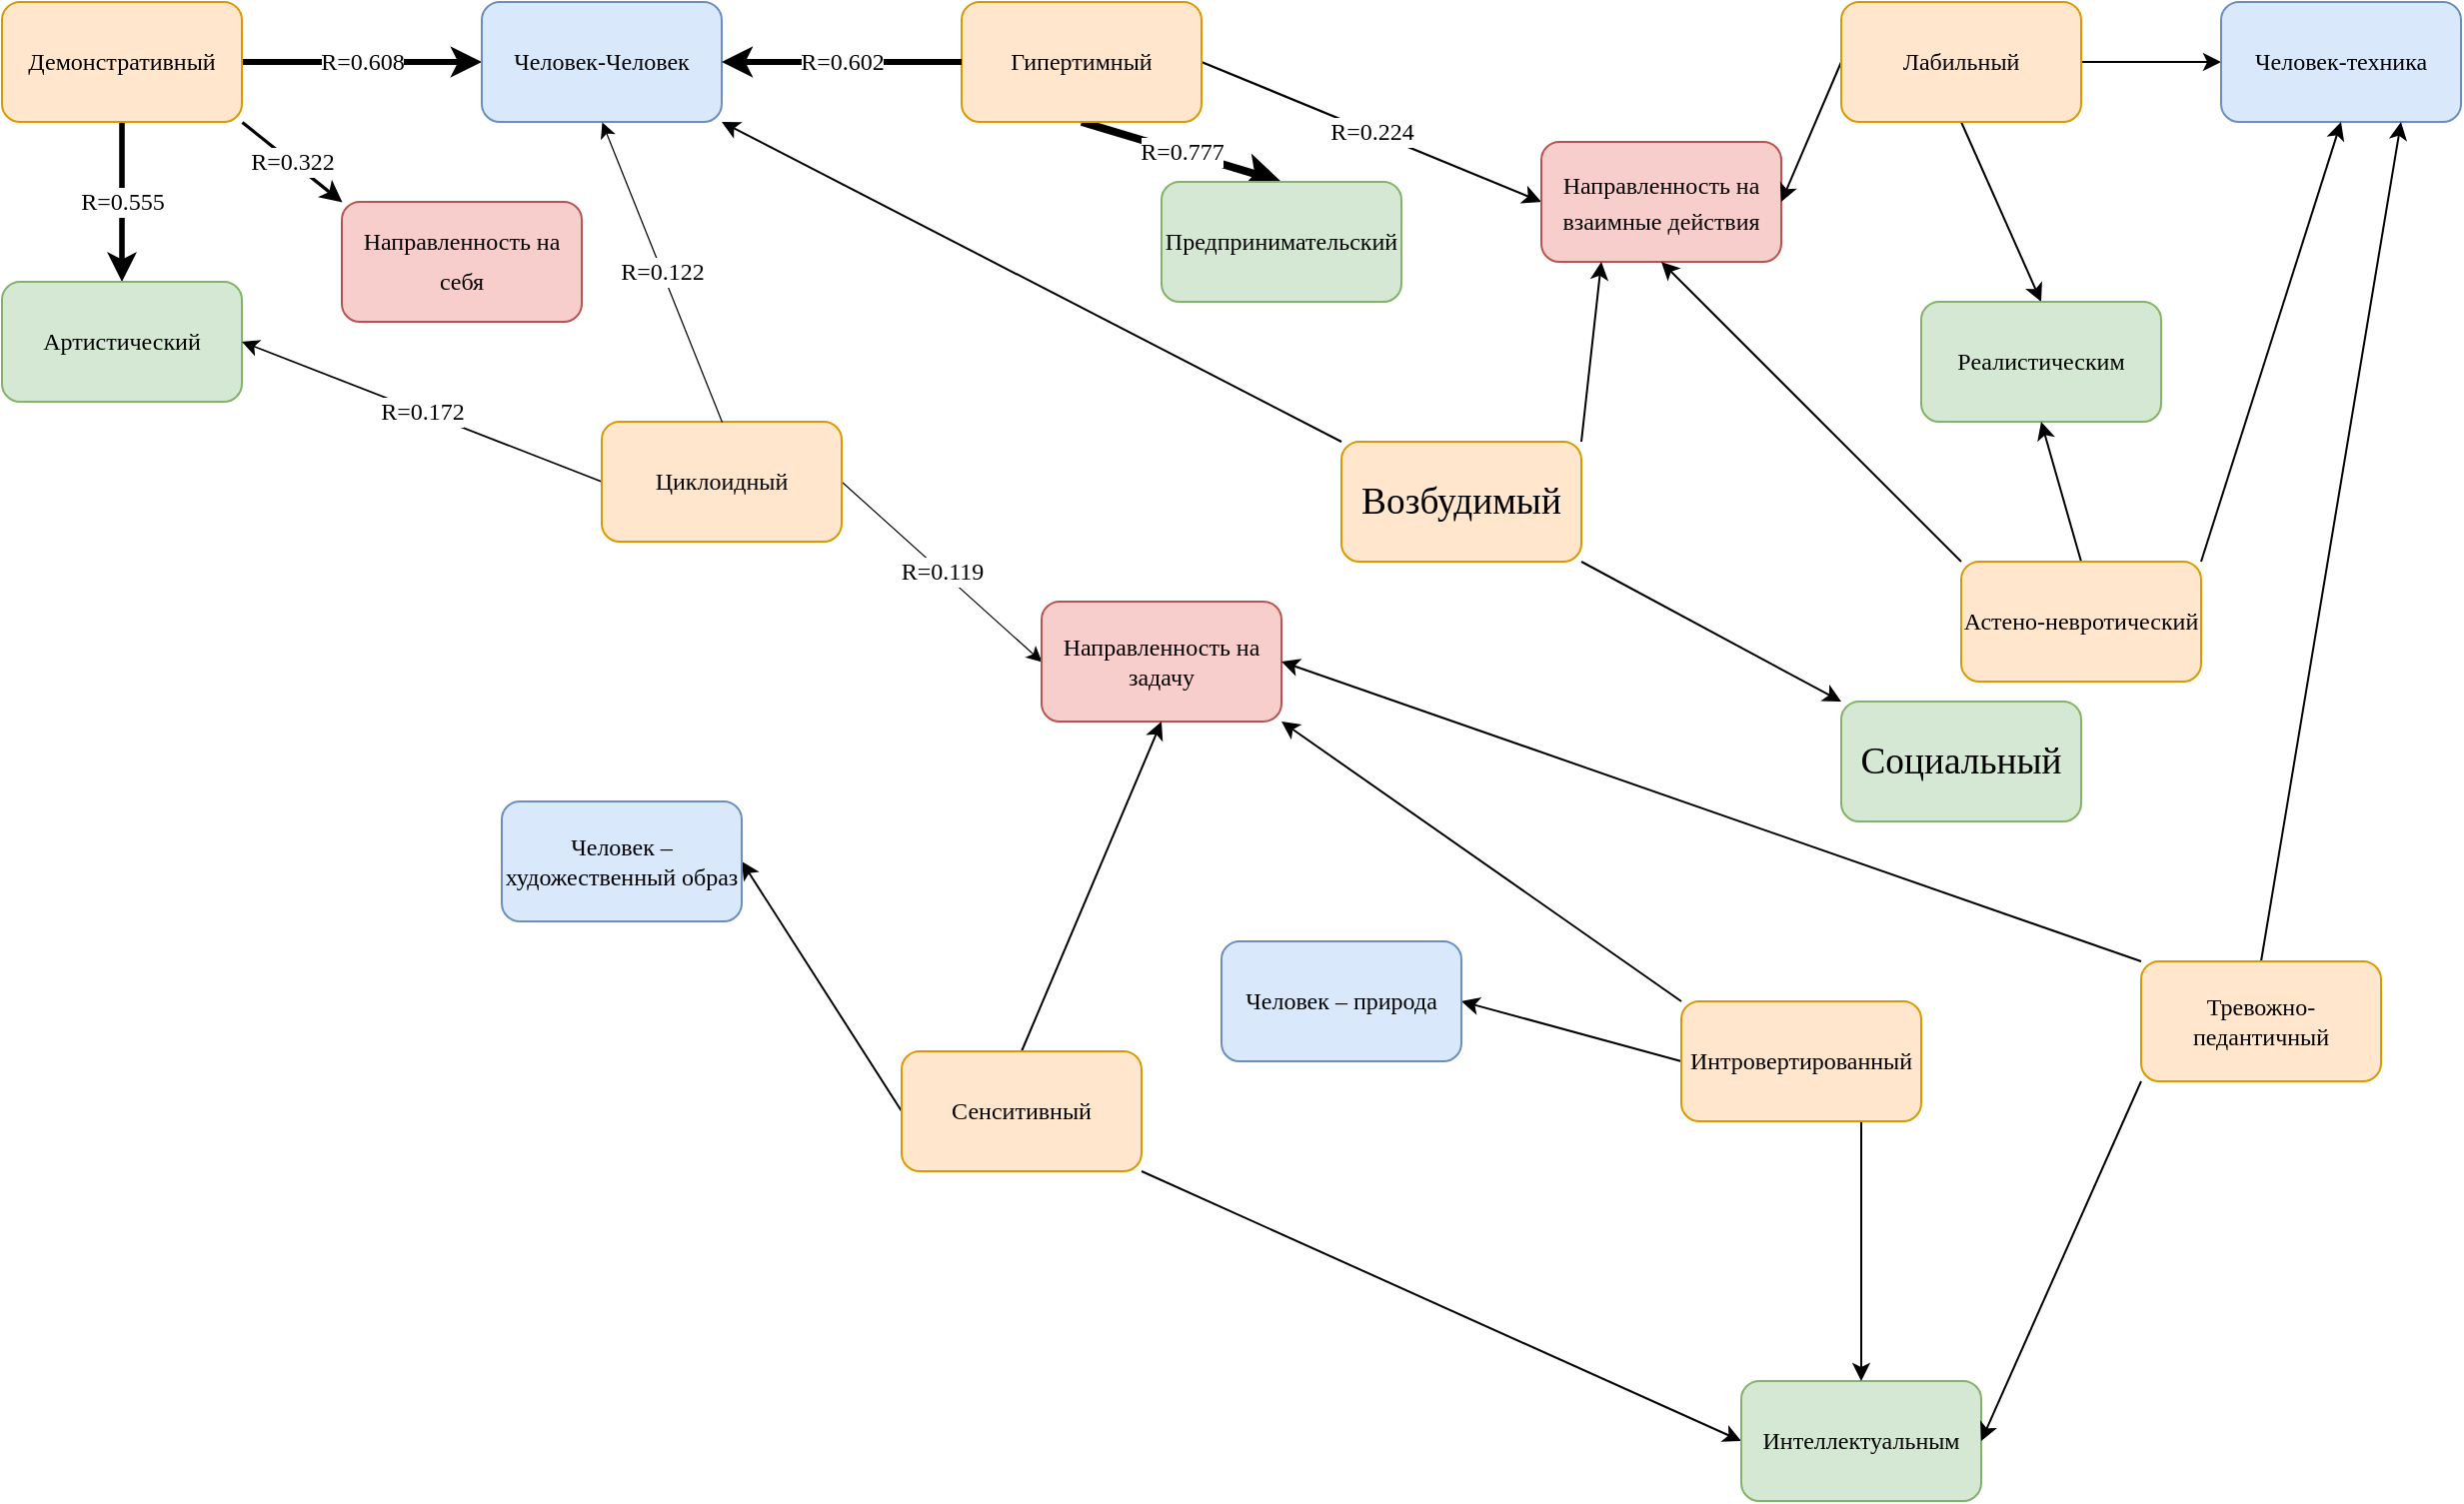 <mxfile version="27.0.2">
  <diagram name="Страница — 1" id="1lgbH9x4u3ROzhYAGhE-">
    <mxGraphModel dx="1278" dy="915" grid="1" gridSize="10" guides="1" tooltips="1" connect="1" arrows="1" fold="1" page="1" pageScale="1" pageWidth="827" pageHeight="1169" math="0" shadow="0">
      <root>
        <mxCell id="0" />
        <mxCell id="1" parent="0" />
        <mxCell id="H34q3096vW5ZRXHq4TRd-3" value="R=0.608" style="rounded=0;orthogonalLoop=1;jettySize=auto;html=1;fontFamily=Times New Roman;fontSize=12;strokeWidth=3.04;strokeColor=default;" edge="1" parent="1" source="H34q3096vW5ZRXHq4TRd-1" target="H34q3096vW5ZRXHq4TRd-2">
          <mxGeometry relative="1" as="geometry" />
        </mxCell>
        <mxCell id="H34q3096vW5ZRXHq4TRd-5" value="R=0.555" style="rounded=0;orthogonalLoop=1;jettySize=auto;html=1;strokeWidth=2.775;fontFamily=Times New Roman;fontSize=12;strokeColor=default;" edge="1" parent="1" source="H34q3096vW5ZRXHq4TRd-1" target="H34q3096vW5ZRXHq4TRd-4">
          <mxGeometry relative="1" as="geometry" />
        </mxCell>
        <mxCell id="H34q3096vW5ZRXHq4TRd-1" value="&lt;span style=&quot;text-align: start; line-height: 19.973px;&quot;&gt;&lt;font&gt;Демонстративный&lt;/font&gt;&lt;/span&gt;&lt;span style=&quot;text-align: start;&quot;&gt;&lt;/span&gt;" style="rounded=1;whiteSpace=wrap;html=1;fontFamily=Times New Roman;fontSize=12;fillColor=#ffe6cc;strokeColor=#d79b00;" vertex="1" parent="1">
          <mxGeometry width="120" height="60" as="geometry" />
        </mxCell>
        <mxCell id="H34q3096vW5ZRXHq4TRd-2" value="Человек-Человек" style="whiteSpace=wrap;html=1;rounded=1;fontFamily=Times New Roman;fontSize=12;fillColor=#dae8fc;strokeColor=#6c8ebf;" vertex="1" parent="1">
          <mxGeometry x="240" width="120" height="60" as="geometry" />
        </mxCell>
        <mxCell id="H34q3096vW5ZRXHq4TRd-23" style="edgeStyle=orthogonalEdgeStyle;rounded=0;orthogonalLoop=1;jettySize=auto;html=1;exitX=0.5;exitY=1;exitDx=0;exitDy=0;fontSize=12;fontFamily=Times New Roman;" edge="1" parent="1" source="H34q3096vW5ZRXHq4TRd-4">
          <mxGeometry relative="1" as="geometry">
            <mxPoint x="59.737" y="200.316" as="targetPoint" />
          </mxGeometry>
        </mxCell>
        <mxCell id="H34q3096vW5ZRXHq4TRd-4" value="&lt;br&gt;&lt;span&gt;&lt;font&gt;Артистический&lt;/font&gt;&lt;/span&gt;&lt;div&gt;&lt;br&gt;&lt;/div&gt;" style="whiteSpace=wrap;html=1;fontFamily=Times New Roman;fillColor=#d5e8d4;strokeColor=#82b366;rounded=1;fontSize=12;" vertex="1" parent="1">
          <mxGeometry y="140" width="120" height="60" as="geometry" />
        </mxCell>
        <mxCell id="H34q3096vW5ZRXHq4TRd-7" value="R=0.322" style="endArrow=classic;html=1;rounded=0;exitX=1;exitY=1;exitDx=0;exitDy=0;entryX=0;entryY=0;entryDx=0;entryDy=0;strokeWidth=1.61;fontFamily=Times New Roman;fontSize=12;strokeColor=default;" edge="1" parent="1" source="H34q3096vW5ZRXHq4TRd-1" target="H34q3096vW5ZRXHq4TRd-8">
          <mxGeometry width="50" height="50" relative="1" as="geometry">
            <mxPoint x="350" y="300" as="sourcePoint" />
            <mxPoint x="240" y="120" as="targetPoint" />
          </mxGeometry>
        </mxCell>
        <mxCell id="H34q3096vW5ZRXHq4TRd-8" value="&lt;span style=&quot;text-align: start; line-height: 19.973px;&quot;&gt;&lt;font&gt;Направленность на себя&lt;/font&gt;&lt;/span&gt;&lt;span style=&quot;text-align: start;&quot;&gt;&lt;/span&gt;" style="rounded=1;whiteSpace=wrap;html=1;fillColor=#f8cecc;strokeColor=#b85450;fontFamily=Times New Roman;fontSize=12;" vertex="1" parent="1">
          <mxGeometry x="170" y="100" width="120" height="60" as="geometry" />
        </mxCell>
        <mxCell id="H34q3096vW5ZRXHq4TRd-13" value="R=0.777" style="rounded=0;orthogonalLoop=1;jettySize=auto;html=1;exitX=0.5;exitY=1;exitDx=0;exitDy=0;entryX=0.5;entryY=0;entryDx=0;entryDy=0;strokeWidth=3.885;fontFamily=Times New Roman;fontSize=12;strokeColor=default;" edge="1" parent="1" source="H34q3096vW5ZRXHq4TRd-10" target="H34q3096vW5ZRXHq4TRd-12">
          <mxGeometry relative="1" as="geometry" />
        </mxCell>
        <mxCell id="H34q3096vW5ZRXHq4TRd-16" value="R=0.224" style="rounded=0;orthogonalLoop=1;jettySize=auto;html=1;exitX=1;exitY=0.5;exitDx=0;exitDy=0;entryX=0;entryY=0.5;entryDx=0;entryDy=0;strokeWidth=1.12;fontFamily=Times New Roman;fontSize=12;strokeColor=default;" edge="1" parent="1" source="H34q3096vW5ZRXHq4TRd-10" target="H34q3096vW5ZRXHq4TRd-15">
          <mxGeometry relative="1" as="geometry" />
        </mxCell>
        <mxCell id="H34q3096vW5ZRXHq4TRd-10" value="&lt;br&gt;&lt;span&gt;Гипертимный&lt;/span&gt;&lt;div&gt;&lt;br&gt;&lt;/div&gt;" style="rounded=1;whiteSpace=wrap;html=1;fillColor=#ffe6cc;strokeColor=#d79b00;fontFamily=Times New Roman;fontSize=12;" vertex="1" parent="1">
          <mxGeometry x="480" width="120" height="60" as="geometry" />
        </mxCell>
        <mxCell id="H34q3096vW5ZRXHq4TRd-11" value="R=0.602" style="endArrow=classic;html=1;rounded=0;exitX=0;exitY=0.5;exitDx=0;exitDy=0;strokeWidth=3.01;fontFamily=Times New Roman;fontSize=12;strokeColor=default;" edge="1" parent="1" source="H34q3096vW5ZRXHq4TRd-10" target="H34q3096vW5ZRXHq4TRd-2">
          <mxGeometry width="50" height="50" relative="1" as="geometry">
            <mxPoint x="340" y="260" as="sourcePoint" />
            <mxPoint x="390" y="210" as="targetPoint" />
          </mxGeometry>
        </mxCell>
        <mxCell id="H34q3096vW5ZRXHq4TRd-12" value="&lt;br&gt;&lt;span&gt;Предпринимательский&lt;/span&gt;&lt;div&gt;&lt;br&gt;&lt;/div&gt;" style="rounded=1;whiteSpace=wrap;html=1;fillColor=#d5e8d4;strokeColor=#82b366;fontFamily=Times New Roman;fontSize=12;" vertex="1" parent="1">
          <mxGeometry x="580" y="90" width="120" height="60" as="geometry" />
        </mxCell>
        <mxCell id="H34q3096vW5ZRXHq4TRd-15" value="&lt;span style=&quot;text-align: start; line-height: 19.973px;&quot;&gt;Н&lt;/span&gt;&lt;span style=&quot;text-align: start; background-color: transparent;&quot;&gt;аправленность на взаимные действия&lt;/span&gt;&lt;div&gt;&lt;span style=&quot;text-align: start;&quot;&gt;&lt;/span&gt;&lt;/div&gt;" style="rounded=1;whiteSpace=wrap;html=1;fillColor=#f8cecc;strokeColor=#b85450;fontFamily=Times New Roman;fontSize=12;" vertex="1" parent="1">
          <mxGeometry x="770" y="70" width="120" height="60" as="geometry" />
        </mxCell>
        <mxCell id="H34q3096vW5ZRXHq4TRd-18" value="R=0.172" style="rounded=0;orthogonalLoop=1;jettySize=auto;html=1;exitX=0;exitY=0.5;exitDx=0;exitDy=0;entryX=1;entryY=0.5;entryDx=0;entryDy=0;strokeColor=default;strokeWidth=0.86;fontSize=12;fontFamily=Times New Roman;" edge="1" parent="1" source="H34q3096vW5ZRXHq4TRd-17" target="H34q3096vW5ZRXHq4TRd-4">
          <mxGeometry relative="1" as="geometry" />
        </mxCell>
        <mxCell id="H34q3096vW5ZRXHq4TRd-21" value="R=0.119" style="rounded=0;orthogonalLoop=1;jettySize=auto;html=1;exitX=1;exitY=0.5;exitDx=0;exitDy=0;entryX=0;entryY=0.5;entryDx=0;entryDy=0;strokeColor=default;strokeWidth=0.595;fontSize=12;fontFamily=Times New Roman;" edge="1" parent="1" source="H34q3096vW5ZRXHq4TRd-17" target="H34q3096vW5ZRXHq4TRd-20">
          <mxGeometry relative="1" as="geometry" />
        </mxCell>
        <mxCell id="H34q3096vW5ZRXHq4TRd-17" value="&lt;br&gt;&lt;span&gt;Циклоидный&lt;/span&gt;&lt;div&gt;&lt;br&gt;&lt;/div&gt;" style="rounded=1;whiteSpace=wrap;html=1;fillColor=#ffe6cc;strokeColor=#d79b00;fontSize=12;fontFamily=Times New Roman;" vertex="1" parent="1">
          <mxGeometry x="300" y="210" width="120" height="60" as="geometry" />
        </mxCell>
        <mxCell id="H34q3096vW5ZRXHq4TRd-19" value="R=0.122" style="endArrow=classic;html=1;rounded=0;exitX=0.5;exitY=0;exitDx=0;exitDy=0;entryX=0.5;entryY=1;entryDx=0;entryDy=0;strokeColor=default;strokeWidth=0.61;fontSize=12;fontFamily=Times New Roman;" edge="1" parent="1" source="H34q3096vW5ZRXHq4TRd-17" target="H34q3096vW5ZRXHq4TRd-2">
          <mxGeometry width="50" height="50" relative="1" as="geometry">
            <mxPoint x="60" y="300" as="sourcePoint" />
            <mxPoint x="110" y="250" as="targetPoint" />
          </mxGeometry>
        </mxCell>
        <mxCell id="H34q3096vW5ZRXHq4TRd-20" value="&lt;div&gt;&lt;span style=&quot;background-color: transparent;&quot;&gt;Н&lt;/span&gt;&lt;span style=&quot;background-color: transparent;&quot;&gt;аправленность на задачу&lt;/span&gt;&lt;br&gt;&lt;/div&gt;" style="rounded=1;whiteSpace=wrap;html=1;fillColor=#f8cecc;strokeColor=#b85450;fontSize=12;fontFamily=Times New Roman;" vertex="1" parent="1">
          <mxGeometry x="520" y="300" width="120" height="60" as="geometry" />
        </mxCell>
        <mxCell id="H34q3096vW5ZRXHq4TRd-25" style="rounded=0;orthogonalLoop=1;jettySize=auto;html=1;exitX=1;exitY=0.5;exitDx=0;exitDy=0;entryX=0;entryY=0.5;entryDx=0;entryDy=0;fontSize=12;fontFamily=Times New Roman;" edge="1" parent="1" source="H34q3096vW5ZRXHq4TRd-22" target="H34q3096vW5ZRXHq4TRd-24">
          <mxGeometry relative="1" as="geometry" />
        </mxCell>
        <mxCell id="H34q3096vW5ZRXHq4TRd-27" style="rounded=0;orthogonalLoop=1;jettySize=auto;html=1;exitX=0.5;exitY=1;exitDx=0;exitDy=0;entryX=0.5;entryY=0;entryDx=0;entryDy=0;fontSize=12;fontFamily=Times New Roman;" edge="1" parent="1" source="H34q3096vW5ZRXHq4TRd-22" target="H34q3096vW5ZRXHq4TRd-26">
          <mxGeometry relative="1" as="geometry" />
        </mxCell>
        <mxCell id="H34q3096vW5ZRXHq4TRd-29" style="rounded=0;orthogonalLoop=1;jettySize=auto;html=1;exitX=0;exitY=0.5;exitDx=0;exitDy=0;entryX=1;entryY=0.5;entryDx=0;entryDy=0;fontSize=12;fontFamily=Times New Roman;" edge="1" parent="1" source="H34q3096vW5ZRXHq4TRd-22" target="H34q3096vW5ZRXHq4TRd-15">
          <mxGeometry relative="1" as="geometry">
            <mxPoint x="210" y="340" as="targetPoint" />
          </mxGeometry>
        </mxCell>
        <mxCell id="H34q3096vW5ZRXHq4TRd-22" value="&lt;span&gt;Лабильный&lt;/span&gt;" style="rounded=1;whiteSpace=wrap;html=1;fillColor=#ffe6cc;strokeColor=#d79b00;fontSize=12;fontFamily=Times New Roman;" vertex="1" parent="1">
          <mxGeometry x="920" width="120" height="60" as="geometry" />
        </mxCell>
        <mxCell id="H34q3096vW5ZRXHq4TRd-24" value="&lt;span&gt;Человек-техника&lt;/span&gt;" style="rounded=1;whiteSpace=wrap;html=1;fillColor=#dae8fc;strokeColor=#6c8ebf;fontSize=12;fontFamily=Times New Roman;" vertex="1" parent="1">
          <mxGeometry x="1110" width="120" height="60" as="geometry" />
        </mxCell>
        <mxCell id="H34q3096vW5ZRXHq4TRd-26" value="&lt;span&gt;Реалистическим&lt;/span&gt;" style="rounded=1;whiteSpace=wrap;html=1;fillColor=#d5e8d4;strokeColor=#82b366;fontSize=12;fontFamily=Times New Roman;" vertex="1" parent="1">
          <mxGeometry x="960" y="150" width="120" height="60" as="geometry" />
        </mxCell>
        <mxCell id="H34q3096vW5ZRXHq4TRd-32" style="rounded=0;orthogonalLoop=1;jettySize=auto;html=1;exitX=0;exitY=0;exitDx=0;exitDy=0;entryX=0.5;entryY=1;entryDx=0;entryDy=0;fontSize=12;fontFamily=Times New Roman;" edge="1" parent="1" source="H34q3096vW5ZRXHq4TRd-31" target="H34q3096vW5ZRXHq4TRd-15">
          <mxGeometry relative="1" as="geometry" />
        </mxCell>
        <mxCell id="H34q3096vW5ZRXHq4TRd-33" style="rounded=0;orthogonalLoop=1;jettySize=auto;html=1;exitX=0.5;exitY=0;exitDx=0;exitDy=0;entryX=0.5;entryY=1;entryDx=0;entryDy=0;fontSize=12;fontFamily=Times New Roman;" edge="1" parent="1" source="H34q3096vW5ZRXHq4TRd-31" target="H34q3096vW5ZRXHq4TRd-26">
          <mxGeometry relative="1" as="geometry" />
        </mxCell>
        <mxCell id="H34q3096vW5ZRXHq4TRd-34" style="rounded=0;orthogonalLoop=1;jettySize=auto;html=1;exitX=1;exitY=0;exitDx=0;exitDy=0;entryX=0.5;entryY=1;entryDx=0;entryDy=0;fontSize=12;fontFamily=Times New Roman;" edge="1" parent="1" source="H34q3096vW5ZRXHq4TRd-31" target="H34q3096vW5ZRXHq4TRd-24">
          <mxGeometry relative="1" as="geometry" />
        </mxCell>
        <mxCell id="H34q3096vW5ZRXHq4TRd-31" value="&lt;br&gt;&lt;span&gt;Астено-невротический&lt;/span&gt;&lt;div&gt;&lt;br&gt;&lt;/div&gt;" style="rounded=1;whiteSpace=wrap;html=1;fillColor=#ffe6cc;strokeColor=#d79b00;fontSize=12;fontFamily=Times New Roman;" vertex="1" parent="1">
          <mxGeometry x="980" y="280" width="120" height="60" as="geometry" />
        </mxCell>
        <mxCell id="H34q3096vW5ZRXHq4TRd-38" style="rounded=0;orthogonalLoop=1;jettySize=auto;html=1;exitX=0;exitY=0.5;exitDx=0;exitDy=0;entryX=1;entryY=0.5;entryDx=0;entryDy=0;fontSize=12;fontFamily=Times New Roman;" edge="1" parent="1" source="H34q3096vW5ZRXHq4TRd-36" target="H34q3096vW5ZRXHq4TRd-37">
          <mxGeometry relative="1" as="geometry" />
        </mxCell>
        <mxCell id="H34q3096vW5ZRXHq4TRd-40" style="rounded=0;orthogonalLoop=1;jettySize=auto;html=1;exitX=1;exitY=1;exitDx=0;exitDy=0;entryX=0;entryY=0.5;entryDx=0;entryDy=0;fontSize=12;" edge="1" parent="1" source="H34q3096vW5ZRXHq4TRd-36" target="H34q3096vW5ZRXHq4TRd-39">
          <mxGeometry relative="1" as="geometry" />
        </mxCell>
        <mxCell id="H34q3096vW5ZRXHq4TRd-41" style="rounded=0;orthogonalLoop=1;jettySize=auto;html=1;exitX=0.5;exitY=0;exitDx=0;exitDy=0;entryX=0.5;entryY=1;entryDx=0;entryDy=0;fontSize=12;" edge="1" parent="1" source="H34q3096vW5ZRXHq4TRd-36" target="H34q3096vW5ZRXHq4TRd-20">
          <mxGeometry relative="1" as="geometry" />
        </mxCell>
        <mxCell id="H34q3096vW5ZRXHq4TRd-36" value="&lt;span&gt;Сенситивный&lt;/span&gt;" style="rounded=1;whiteSpace=wrap;html=1;fillColor=#ffe6cc;strokeColor=#d79b00;fontSize=12;fontFamily=Times New Roman;" vertex="1" parent="1">
          <mxGeometry x="450" y="525" width="120" height="60" as="geometry" />
        </mxCell>
        <mxCell id="H34q3096vW5ZRXHq4TRd-37" value="&lt;br&gt;&lt;span&gt;Человек – художественный образ&lt;/span&gt;&lt;div&gt;&lt;br&gt;&lt;/div&gt;" style="rounded=1;whiteSpace=wrap;html=1;fillColor=#dae8fc;strokeColor=#6c8ebf;fontSize=12;fontFamily=Times New Roman;" vertex="1" parent="1">
          <mxGeometry x="250" y="400" width="120" height="60" as="geometry" />
        </mxCell>
        <mxCell id="H34q3096vW5ZRXHq4TRd-39" value="&lt;br&gt;&lt;span&gt;Интеллектуальным&lt;/span&gt;&lt;div&gt;&lt;br&gt;&lt;/div&gt;" style="rounded=1;whiteSpace=wrap;html=1;fillColor=#d5e8d4;strokeColor=#82b366;fontSize=12;fontFamily=Times New Roman;" vertex="1" parent="1">
          <mxGeometry x="870" y="690" width="120" height="60" as="geometry" />
        </mxCell>
        <mxCell id="H34q3096vW5ZRXHq4TRd-43" style="rounded=0;orthogonalLoop=1;jettySize=auto;html=1;exitX=0.5;exitY=0;exitDx=0;exitDy=0;entryX=0.75;entryY=1;entryDx=0;entryDy=0;fontSize=12;" edge="1" parent="1" source="H34q3096vW5ZRXHq4TRd-42" target="H34q3096vW5ZRXHq4TRd-24">
          <mxGeometry relative="1" as="geometry" />
        </mxCell>
        <mxCell id="H34q3096vW5ZRXHq4TRd-45" style="rounded=0;orthogonalLoop=1;jettySize=auto;html=1;exitX=0;exitY=1;exitDx=0;exitDy=0;entryX=1;entryY=0.5;entryDx=0;entryDy=0;fontSize=12;" edge="1" parent="1" source="H34q3096vW5ZRXHq4TRd-42" target="H34q3096vW5ZRXHq4TRd-39">
          <mxGeometry relative="1" as="geometry" />
        </mxCell>
        <mxCell id="H34q3096vW5ZRXHq4TRd-46" style="rounded=0;orthogonalLoop=1;jettySize=auto;html=1;exitX=0;exitY=0;exitDx=0;exitDy=0;entryX=1;entryY=0.5;entryDx=0;entryDy=0;fontSize=12;" edge="1" parent="1" source="H34q3096vW5ZRXHq4TRd-42" target="H34q3096vW5ZRXHq4TRd-20">
          <mxGeometry relative="1" as="geometry" />
        </mxCell>
        <mxCell id="H34q3096vW5ZRXHq4TRd-42" value="&lt;br&gt;&lt;span style=&quot;font-family: &amp;quot;Times New Roman&amp;quot;;&quot;&gt;Тревожно-педантичный&lt;/span&gt;&lt;div&gt;&lt;br&gt;&lt;/div&gt;" style="rounded=1;whiteSpace=wrap;html=1;fillColor=#ffe6cc;strokeColor=#d79b00;fontSize=12;" vertex="1" parent="1">
          <mxGeometry x="1070" y="480" width="120" height="60" as="geometry" />
        </mxCell>
        <mxCell id="H34q3096vW5ZRXHq4TRd-49" style="rounded=0;orthogonalLoop=1;jettySize=auto;html=1;exitX=0;exitY=0.5;exitDx=0;exitDy=0;entryX=1;entryY=0.5;entryDx=0;entryDy=0;fontSize=12;" edge="1" parent="1" source="H34q3096vW5ZRXHq4TRd-47" target="H34q3096vW5ZRXHq4TRd-48">
          <mxGeometry relative="1" as="geometry" />
        </mxCell>
        <mxCell id="H34q3096vW5ZRXHq4TRd-50" style="rounded=0;orthogonalLoop=1;jettySize=auto;html=1;exitX=0.75;exitY=1;exitDx=0;exitDy=0;entryX=0.5;entryY=0;entryDx=0;entryDy=0;" edge="1" parent="1" source="H34q3096vW5ZRXHq4TRd-47" target="H34q3096vW5ZRXHq4TRd-39">
          <mxGeometry relative="1" as="geometry" />
        </mxCell>
        <mxCell id="H34q3096vW5ZRXHq4TRd-52" style="rounded=0;orthogonalLoop=1;jettySize=auto;html=1;exitX=0;exitY=0;exitDx=0;exitDy=0;entryX=1;entryY=1;entryDx=0;entryDy=0;" edge="1" parent="1" source="H34q3096vW5ZRXHq4TRd-47" target="H34q3096vW5ZRXHq4TRd-20">
          <mxGeometry relative="1" as="geometry" />
        </mxCell>
        <mxCell id="H34q3096vW5ZRXHq4TRd-47" value="&lt;span style=&quot;text-align: start; line-height: 19.973px; font-family: &amp;quot;Times New Roman&amp;quot;;&quot;&gt;Интровертированный&lt;/span&gt;&lt;span style=&quot;text-align: start;&quot;&gt;&lt;/span&gt;" style="rounded=1;whiteSpace=wrap;html=1;fillColor=#ffe6cc;strokeColor=#d79b00;fontSize=12;" vertex="1" parent="1">
          <mxGeometry x="840" y="500" width="120" height="60" as="geometry" />
        </mxCell>
        <mxCell id="H34q3096vW5ZRXHq4TRd-48" value="&lt;br&gt;&lt;span style=&quot;font-family: &amp;quot;Times New Roman&amp;quot;;&quot;&gt;Человек – природа&lt;/span&gt;&lt;div&gt;&lt;br&gt;&lt;/div&gt;" style="rounded=1;whiteSpace=wrap;html=1;fillColor=#dae8fc;strokeColor=#6c8ebf;fontSize=12;" vertex="1" parent="1">
          <mxGeometry x="610" y="470" width="120" height="60" as="geometry" />
        </mxCell>
        <mxCell id="H34q3096vW5ZRXHq4TRd-57" style="rounded=0;orthogonalLoop=1;jettySize=auto;html=1;exitX=0;exitY=0;exitDx=0;exitDy=0;entryX=1;entryY=1;entryDx=0;entryDy=0;" edge="1" parent="1" source="H34q3096vW5ZRXHq4TRd-56" target="H34q3096vW5ZRXHq4TRd-2">
          <mxGeometry relative="1" as="geometry" />
        </mxCell>
        <mxCell id="H34q3096vW5ZRXHq4TRd-58" style="rounded=0;orthogonalLoop=1;jettySize=auto;html=1;exitX=1;exitY=0;exitDx=0;exitDy=0;entryX=0.25;entryY=1;entryDx=0;entryDy=0;" edge="1" parent="1" source="H34q3096vW5ZRXHq4TRd-56" target="H34q3096vW5ZRXHq4TRd-15">
          <mxGeometry relative="1" as="geometry" />
        </mxCell>
        <mxCell id="H34q3096vW5ZRXHq4TRd-60" style="rounded=0;orthogonalLoop=1;jettySize=auto;html=1;exitX=1;exitY=1;exitDx=0;exitDy=0;entryX=0;entryY=0;entryDx=0;entryDy=0;" edge="1" parent="1" source="H34q3096vW5ZRXHq4TRd-56" target="H34q3096vW5ZRXHq4TRd-59">
          <mxGeometry relative="1" as="geometry" />
        </mxCell>
        <mxCell id="H34q3096vW5ZRXHq4TRd-56" value="&lt;br&gt;&lt;span style=&quot;font-size:14.0pt;mso-bidi-font-size:11.0pt;&lt;br/&gt;line-height:107%;font-family:&amp;quot;Times New Roman&amp;quot;;mso-fareast-font-family:Calibri;&lt;br/&gt;mso-fareast-theme-font:minor-latin;mso-ansi-language:RU;mso-fareast-language:&lt;br/&gt;EN-US;mso-bidi-language:AR-SA&quot;&gt;Возбудимый&lt;/span&gt;&lt;div&gt;&lt;br/&gt;&lt;/div&gt;" style="rounded=1;whiteSpace=wrap;html=1;fillColor=#ffe6cc;strokeColor=#d79b00;" vertex="1" parent="1">
          <mxGeometry x="670" y="220" width="120" height="60" as="geometry" />
        </mxCell>
        <mxCell id="H34q3096vW5ZRXHq4TRd-59" value="&lt;br&gt;&lt;span style=&quot;font-size:14.0pt;mso-bidi-font-size:11.0pt;&lt;br/&gt;line-height:107%;font-family:&amp;quot;Times New Roman&amp;quot;;mso-fareast-font-family:Calibri;&lt;br/&gt;mso-fareast-theme-font:minor-latin;mso-ansi-language:RU;mso-fareast-language:&lt;br/&gt;EN-US;mso-bidi-language:AR-SA&quot;&gt;Социальный&lt;/span&gt;&lt;div&gt;&lt;br&gt;&lt;/div&gt;" style="rounded=1;whiteSpace=wrap;html=1;fillColor=#d5e8d4;strokeColor=#82b366;" vertex="1" parent="1">
          <mxGeometry x="920" y="350" width="120" height="60" as="geometry" />
        </mxCell>
      </root>
    </mxGraphModel>
  </diagram>
</mxfile>
